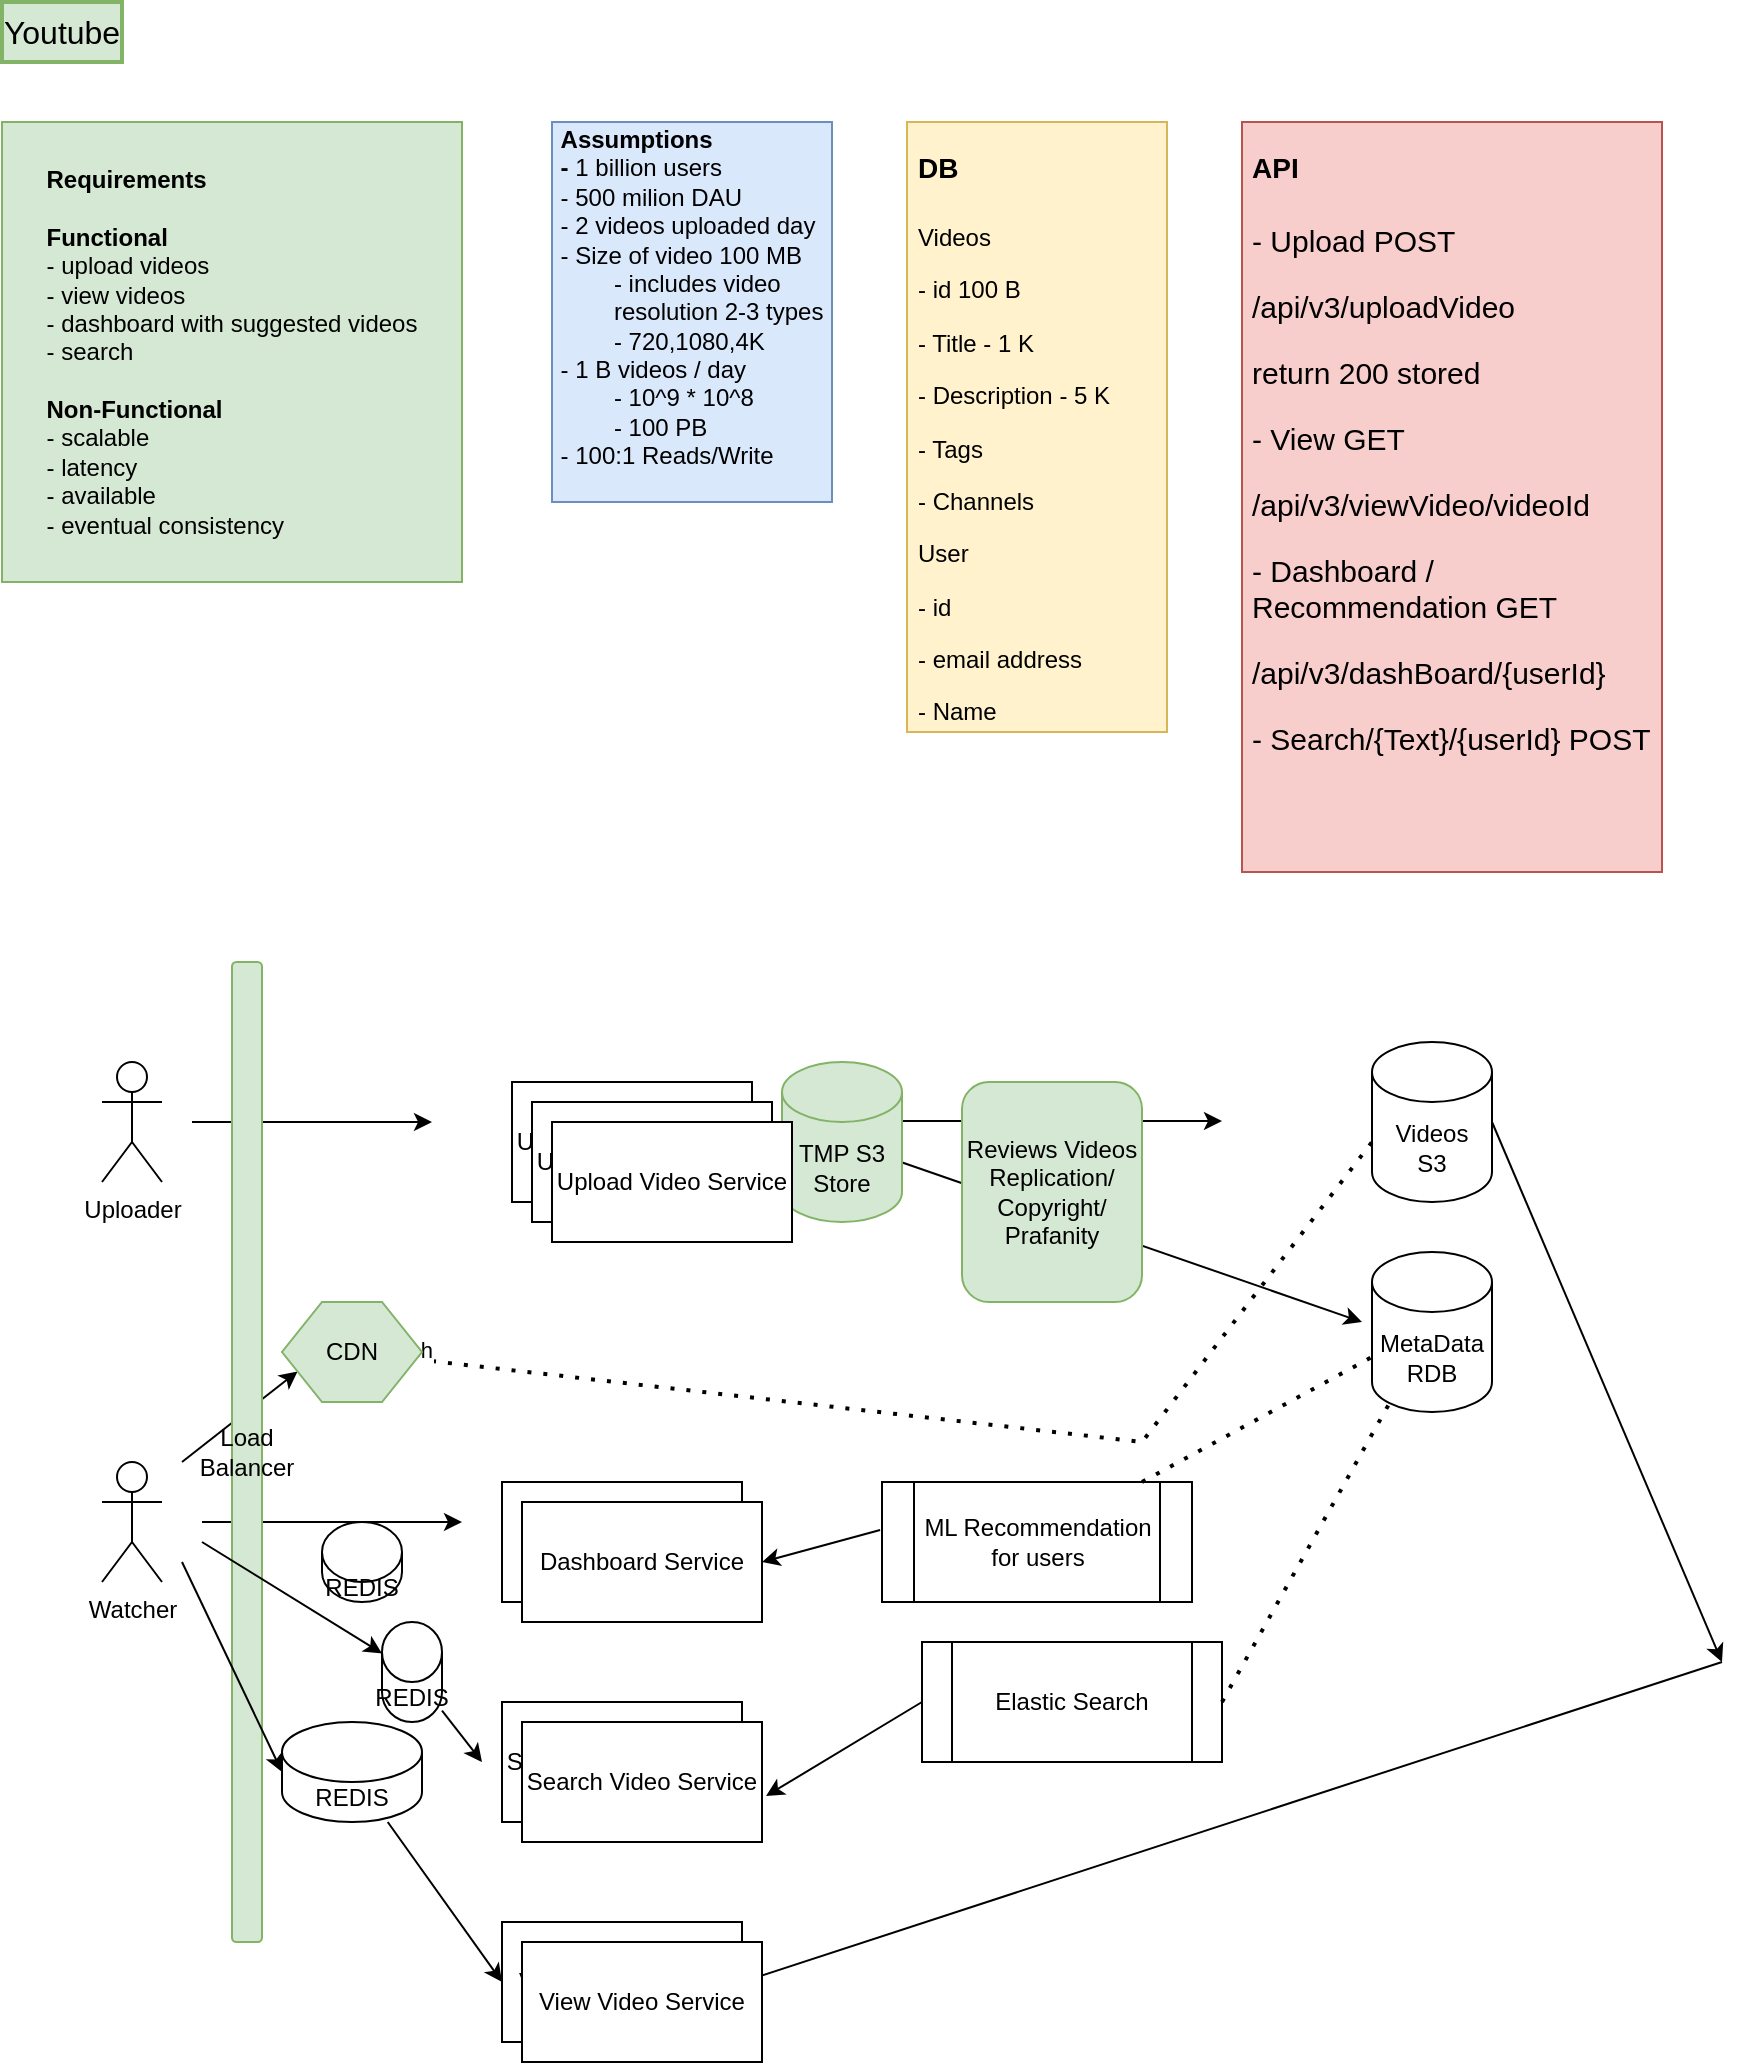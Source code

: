 <mxfile version="22.1.7" type="device">
  <diagram name="Page-1" id="xzqlOVpJwVThh7M5qrFp">
    <mxGraphModel dx="929" dy="560" grid="1" gridSize="10" guides="1" tooltips="1" connect="1" arrows="1" fold="1" page="1" pageScale="1" pageWidth="1100" pageHeight="850" math="0" shadow="0">
      <root>
        <mxCell id="0" />
        <mxCell id="1" parent="0" />
        <mxCell id="m8LD2WPMeGTYm0tgSBh1-1" value="&lt;font style=&quot;font-size: 16px;&quot;&gt;Youtube&lt;/font&gt;" style="text;html=1;strokeColor=#82b366;fillColor=#d5e8d4;align=center;verticalAlign=middle;whiteSpace=wrap;rounded=0;strokeWidth=2;" vertex="1" parent="1">
          <mxGeometry x="60" y="20" width="60" height="30" as="geometry" />
        </mxCell>
        <mxCell id="m8LD2WPMeGTYm0tgSBh1-3" value="&lt;div style=&quot;text-align: left;&quot;&gt;&lt;b&gt;Requirements&lt;/b&gt;&lt;/div&gt;&lt;div style=&quot;text-align: left;&quot;&gt;&lt;b&gt;&lt;br&gt;&lt;/b&gt;&lt;/div&gt;&lt;div style=&quot;text-align: left;&quot;&gt;&lt;b&gt;Functional&lt;/b&gt;&lt;/div&gt;&lt;div style=&quot;text-align: left;&quot;&gt;- upload videos&lt;/div&gt;&lt;div style=&quot;text-align: left;&quot;&gt;- view videos&lt;/div&gt;&lt;div style=&quot;text-align: left;&quot;&gt;- dashboard with suggested videos&lt;/div&gt;&lt;div style=&quot;text-align: left;&quot;&gt;- search&lt;/div&gt;&lt;div style=&quot;text-align: left;&quot;&gt;&lt;br&gt;&lt;/div&gt;&lt;div style=&quot;text-align: left;&quot;&gt;&lt;b&gt;Non-Functional&lt;/b&gt;&lt;/div&gt;&lt;div style=&quot;text-align: left;&quot;&gt;- scalable&lt;/div&gt;&lt;div style=&quot;text-align: left;&quot;&gt;- latency&lt;/div&gt;&lt;div style=&quot;text-align: left;&quot;&gt;- available&lt;/div&gt;&lt;div style=&quot;text-align: left;&quot;&gt;- eventual consistency&lt;/div&gt;" style="text;html=1;strokeColor=#82b366;fillColor=#d5e8d4;align=center;verticalAlign=middle;whiteSpace=wrap;rounded=0;" vertex="1" parent="1">
          <mxGeometry x="60" y="80" width="230" height="230" as="geometry" />
        </mxCell>
        <mxCell id="m8LD2WPMeGTYm0tgSBh1-5" value="&lt;div style=&quot;text-align: left;&quot;&gt;&lt;b&gt;Assumptions&lt;/b&gt;&lt;/div&gt;&lt;div style=&quot;text-align: left;&quot;&gt;&lt;b&gt;- &lt;/b&gt;1 billion users&lt;/div&gt;&lt;div style=&quot;text-align: left;&quot;&gt;- 500 milion DAU&lt;/div&gt;&lt;div style=&quot;text-align: left;&quot;&gt;- 2 videos uploaded day&lt;/div&gt;&lt;div style=&quot;text-align: left;&quot;&gt;- Size of video 100 MB&lt;/div&gt;&lt;div style=&quot;text-align: left;&quot;&gt;&lt;span style=&quot;white-space: pre;&quot;&gt;&#x9;- includes video&amp;nbsp;&lt;/span&gt;&lt;/div&gt;&lt;div style=&quot;text-align: left;&quot;&gt;&lt;span style=&quot;white-space: pre;&quot;&gt;&lt;span style=&quot;white-space: pre;&quot;&gt;&#x9;&lt;/span&gt;resolution 2-3 types&lt;/span&gt;&lt;br&gt;&lt;/div&gt;&lt;div style=&quot;text-align: left;&quot;&gt;&lt;span style=&quot;white-space: pre;&quot;&gt;&lt;span style=&quot;white-space: pre;&quot;&gt;&#x9;- 720,&lt;/span&gt;&lt;/span&gt;&lt;span style=&quot;white-space: pre;&quot;&gt;1080,&lt;/span&gt;&lt;span style=&quot;white-space: pre;&quot;&gt;4K&lt;/span&gt;&lt;/div&gt;&lt;div style=&quot;text-align: left;&quot;&gt;&lt;span style=&quot;white-space: pre;&quot;&gt;- 1 B videos / day&lt;/span&gt;&lt;/div&gt;&lt;div style=&quot;text-align: left;&quot;&gt;&lt;span style=&quot;white-space: pre;&quot;&gt;&lt;span style=&quot;white-space: pre;&quot;&gt;&#x9;- 10^9 * 10^8&lt;/span&gt;&lt;br&gt;&lt;/span&gt;&lt;/div&gt;&lt;div style=&quot;text-align: left;&quot;&gt;&lt;span style=&quot;white-space: pre;&quot;&gt;&lt;span style=&quot;white-space: pre;&quot;&gt;&lt;span style=&quot;white-space: pre;&quot;&gt;&#x9;- 100 PB&lt;/span&gt;&lt;br&gt;&lt;/span&gt;&lt;/span&gt;&lt;/div&gt;&lt;div style=&quot;text-align: left;&quot;&gt;&lt;span style=&quot;white-space: pre;&quot;&gt;&lt;span style=&quot;white-space: pre;&quot;&gt;&lt;span style=&quot;white-space: pre;&quot;&gt;- 100:1 Reads/Write&lt;/span&gt;&lt;/span&gt;&lt;/span&gt;&lt;/div&gt;&lt;div style=&quot;text-align: left;&quot;&gt;&lt;span style=&quot;white-space: pre;&quot;&gt;&lt;span style=&quot;white-space: pre;&quot;&gt;&#x9;&lt;/span&gt;&lt;br&gt;&lt;/span&gt;&lt;/div&gt;" style="text;html=1;strokeColor=#6c8ebf;fillColor=#dae8fc;align=center;verticalAlign=middle;whiteSpace=wrap;rounded=0;" vertex="1" parent="1">
          <mxGeometry x="335" y="80" width="140" height="190" as="geometry" />
        </mxCell>
        <mxCell id="m8LD2WPMeGTYm0tgSBh1-8" value="Uploader" style="shape=umlActor;verticalLabelPosition=bottom;verticalAlign=top;html=1;outlineConnect=0;" vertex="1" parent="1">
          <mxGeometry x="110" y="550" width="30" height="60" as="geometry" />
        </mxCell>
        <mxCell id="m8LD2WPMeGTYm0tgSBh1-9" value="Watcher" style="shape=umlActor;verticalLabelPosition=bottom;verticalAlign=top;html=1;outlineConnect=0;" vertex="1" parent="1">
          <mxGeometry x="110" y="750" width="30" height="60" as="geometry" />
        </mxCell>
        <mxCell id="m8LD2WPMeGTYm0tgSBh1-10" value="Upload Video Service" style="rounded=0;whiteSpace=wrap;html=1;" vertex="1" parent="1">
          <mxGeometry x="315" y="560" width="120" height="60" as="geometry" />
        </mxCell>
        <mxCell id="m8LD2WPMeGTYm0tgSBh1-11" value="Videos&lt;br&gt;S3" style="shape=cylinder3;whiteSpace=wrap;html=1;boundedLbl=1;backgroundOutline=1;size=15;" vertex="1" parent="1">
          <mxGeometry x="745" y="540" width="60" height="80" as="geometry" />
        </mxCell>
        <mxCell id="m8LD2WPMeGTYm0tgSBh1-12" value="MetaData&lt;br&gt;RDB" style="shape=cylinder3;whiteSpace=wrap;html=1;boundedLbl=1;backgroundOutline=1;size=15;" vertex="1" parent="1">
          <mxGeometry x="745" y="645" width="60" height="80" as="geometry" />
        </mxCell>
        <mxCell id="m8LD2WPMeGTYm0tgSBh1-14" value="&lt;h1&gt;&lt;font style=&quot;font-size: 14px;&quot;&gt;DB&lt;/font&gt;&lt;/h1&gt;&lt;p&gt;Videos&lt;/p&gt;&lt;p&gt;- id 100 B&lt;/p&gt;&lt;p&gt;- Title - 1 K&lt;/p&gt;&lt;p&gt;- Description - 5 K&lt;/p&gt;&lt;p&gt;- Tags&amp;nbsp;&lt;/p&gt;&lt;p&gt;- Channels&lt;/p&gt;&lt;p&gt;User&lt;/p&gt;&lt;p&gt;- id&lt;/p&gt;&lt;p&gt;- email address&lt;/p&gt;&lt;p&gt;- Name&lt;/p&gt;&lt;p&gt;&lt;br&gt;&lt;/p&gt;&lt;p&gt;&lt;br&gt;&lt;/p&gt;&lt;p&gt;.&lt;/p&gt;" style="text;html=1;strokeColor=#d6b656;fillColor=#fff2cc;spacing=5;spacingTop=-20;whiteSpace=wrap;overflow=hidden;rounded=0;" vertex="1" parent="1">
          <mxGeometry x="512.5" y="80" width="130" height="305" as="geometry" />
        </mxCell>
        <mxCell id="m8LD2WPMeGTYm0tgSBh1-15" value="" style="endArrow=classic;html=1;rounded=0;" edge="1" parent="1">
          <mxGeometry width="50" height="50" relative="1" as="geometry">
            <mxPoint x="155" y="580" as="sourcePoint" />
            <mxPoint x="275" y="580" as="targetPoint" />
          </mxGeometry>
        </mxCell>
        <mxCell id="m8LD2WPMeGTYm0tgSBh1-16" value="" style="endArrow=classic;html=1;rounded=0;entryX=0;entryY=0.5;entryDx=0;entryDy=0;" edge="1" parent="1">
          <mxGeometry width="50" height="50" relative="1" as="geometry">
            <mxPoint x="500" y="579.5" as="sourcePoint" />
            <mxPoint x="670" y="579.5" as="targetPoint" />
          </mxGeometry>
        </mxCell>
        <mxCell id="m8LD2WPMeGTYm0tgSBh1-17" value="" style="endArrow=classic;html=1;rounded=0;" edge="1" parent="1">
          <mxGeometry width="50" height="50" relative="1" as="geometry">
            <mxPoint x="495" y="595" as="sourcePoint" />
            <mxPoint x="740" y="680" as="targetPoint" />
          </mxGeometry>
        </mxCell>
        <mxCell id="m8LD2WPMeGTYm0tgSBh1-18" value="&lt;h1&gt;&lt;font style=&quot;font-size: 14px;&quot;&gt;API&lt;/font&gt;&lt;/h1&gt;&lt;p style=&quot;font-size: 15px;&quot;&gt;&lt;font style=&quot;font-size: 15px;&quot;&gt;- Upload POST&lt;/font&gt;&lt;/p&gt;&lt;p style=&quot;font-size: 15px;&quot;&gt;&lt;font style=&quot;font-size: 15px;&quot;&gt;/api/v3/uploadVideo&lt;/font&gt;&lt;/p&gt;&lt;p style=&quot;font-size: 15px;&quot;&gt;&lt;font style=&quot;font-size: 15px;&quot;&gt;return 200 stored&lt;/font&gt;&lt;/p&gt;&lt;p style=&quot;font-size: 15px;&quot;&gt;&lt;font style=&quot;font-size: 15px;&quot;&gt;- View GET&lt;/font&gt;&lt;/p&gt;&lt;p style=&quot;font-size: 15px;&quot;&gt;&lt;font style=&quot;font-size: 15px;&quot;&gt;/api/v3/viewVideo/videoId&lt;/font&gt;&lt;/p&gt;&lt;p style=&quot;font-size: 15px;&quot;&gt;&lt;font style=&quot;font-size: 15px;&quot;&gt;- Dashboard / Recommendation GET&lt;/font&gt;&lt;/p&gt;&lt;p style=&quot;font-size: 15px;&quot;&gt;&lt;font style=&quot;font-size: 15px;&quot;&gt;/api/v3/dashBoard/{userId}&lt;/font&gt;&lt;/p&gt;&lt;p style=&quot;font-size: 15px;&quot;&gt;- Search/{Text}/{userId} POST&lt;/p&gt;" style="text;html=1;strokeColor=#b85450;fillColor=#f8cecc;spacing=5;spacingTop=-20;whiteSpace=wrap;overflow=hidden;rounded=0;" vertex="1" parent="1">
          <mxGeometry x="680" y="80" width="210" height="375" as="geometry" />
        </mxCell>
        <mxCell id="m8LD2WPMeGTYm0tgSBh1-21" value="ML Recommendation for users" style="shape=process;whiteSpace=wrap;html=1;backgroundOutline=1;" vertex="1" parent="1">
          <mxGeometry x="500" y="760" width="155" height="60" as="geometry" />
        </mxCell>
        <mxCell id="m8LD2WPMeGTYm0tgSBh1-23" value="Dashboard Service" style="rounded=0;whiteSpace=wrap;html=1;" vertex="1" parent="1">
          <mxGeometry x="310" y="760" width="120" height="60" as="geometry" />
        </mxCell>
        <mxCell id="m8LD2WPMeGTYm0tgSBh1-24" value="View Video Service" style="rounded=0;whiteSpace=wrap;html=1;" vertex="1" parent="1">
          <mxGeometry x="310" y="980" width="120" height="60" as="geometry" />
        </mxCell>
        <mxCell id="m8LD2WPMeGTYm0tgSBh1-25" value="Search Video Service" style="rounded=0;whiteSpace=wrap;html=1;" vertex="1" parent="1">
          <mxGeometry x="310" y="870" width="120" height="60" as="geometry" />
        </mxCell>
        <mxCell id="m8LD2WPMeGTYm0tgSBh1-26" value="Elastic Search" style="shape=process;whiteSpace=wrap;html=1;backgroundOutline=1;" vertex="1" parent="1">
          <mxGeometry x="520" y="840" width="150" height="60" as="geometry" />
        </mxCell>
        <mxCell id="m8LD2WPMeGTYm0tgSBh1-32" value="" style="endArrow=classic;html=1;rounded=0;entryX=0;entryY=0.75;entryDx=0;entryDy=0;" edge="1" parent="1" target="m8LD2WPMeGTYm0tgSBh1-31">
          <mxGeometry width="50" height="50" relative="1" as="geometry">
            <mxPoint x="150" y="750" as="sourcePoint" />
            <mxPoint x="180" y="730" as="targetPoint" />
          </mxGeometry>
        </mxCell>
        <mxCell id="m8LD2WPMeGTYm0tgSBh1-33" value="" style="endArrow=classic;html=1;rounded=0;entryX=0;entryY=0.5;entryDx=0;entryDy=0;" edge="1" parent="1" source="m8LD2WPMeGTYm0tgSBh1-58" target="m8LD2WPMeGTYm0tgSBh1-24">
          <mxGeometry width="50" height="50" relative="1" as="geometry">
            <mxPoint x="150" y="800" as="sourcePoint" />
            <mxPoint x="190" y="900" as="targetPoint" />
          </mxGeometry>
        </mxCell>
        <mxCell id="m8LD2WPMeGTYm0tgSBh1-38" value="" style="endArrow=classic;html=1;rounded=0;exitX=1;exitY=0.5;exitDx=0;exitDy=0;exitPerimeter=0;" edge="1" parent="1" source="m8LD2WPMeGTYm0tgSBh1-11">
          <mxGeometry width="50" height="50" relative="1" as="geometry">
            <mxPoint x="700" y="880" as="sourcePoint" />
            <mxPoint x="920" y="850" as="targetPoint" />
          </mxGeometry>
        </mxCell>
        <mxCell id="m8LD2WPMeGTYm0tgSBh1-39" value="" style="endArrow=classic;html=1;rounded=0;entryX=1;entryY=0.5;entryDx=0;entryDy=0;" edge="1" parent="1" target="m8LD2WPMeGTYm0tgSBh1-24">
          <mxGeometry width="50" height="50" relative="1" as="geometry">
            <mxPoint x="920" y="850" as="sourcePoint" />
            <mxPoint x="530" y="840" as="targetPoint" />
          </mxGeometry>
        </mxCell>
        <mxCell id="m8LD2WPMeGTYm0tgSBh1-40" value="" style="endArrow=none;dashed=1;html=1;dashPattern=1 3;strokeWidth=2;rounded=0;entryX=0;entryY=0;entryDx=0;entryDy=52.5;entryPerimeter=0;" edge="1" parent="1" target="m8LD2WPMeGTYm0tgSBh1-12">
          <mxGeometry width="50" height="50" relative="1" as="geometry">
            <mxPoint x="630" y="760" as="sourcePoint" />
            <mxPoint x="530" y="790" as="targetPoint" />
          </mxGeometry>
        </mxCell>
        <mxCell id="m8LD2WPMeGTYm0tgSBh1-41" value="" style="endArrow=none;dashed=1;html=1;dashPattern=1 3;strokeWidth=2;rounded=0;" edge="1" parent="1" source="m8LD2WPMeGTYm0tgSBh1-31">
          <mxGeometry width="50" height="50" relative="1" as="geometry">
            <mxPoint x="250" y="690" as="sourcePoint" />
            <mxPoint x="745" y="590" as="targetPoint" />
            <Array as="points">
              <mxPoint x="630" y="740" />
            </Array>
          </mxGeometry>
        </mxCell>
        <mxCell id="m8LD2WPMeGTYm0tgSBh1-44" value="" style="endArrow=none;dashed=1;html=1;dashPattern=1 3;strokeWidth=2;rounded=0;entryX=0.145;entryY=1;entryDx=0;entryDy=-4.35;entryPerimeter=0;exitX=1;exitY=0.5;exitDx=0;exitDy=0;" edge="1" parent="1" source="m8LD2WPMeGTYm0tgSBh1-26" target="m8LD2WPMeGTYm0tgSBh1-12">
          <mxGeometry width="50" height="50" relative="1" as="geometry">
            <mxPoint x="480" y="840" as="sourcePoint" />
            <mxPoint x="530" y="790" as="targetPoint" />
          </mxGeometry>
        </mxCell>
        <mxCell id="m8LD2WPMeGTYm0tgSBh1-45" value="" style="endArrow=classic;html=1;rounded=0;" edge="1" parent="1">
          <mxGeometry width="50" height="50" relative="1" as="geometry">
            <mxPoint x="160" y="780" as="sourcePoint" />
            <mxPoint x="290" y="780" as="targetPoint" />
          </mxGeometry>
        </mxCell>
        <mxCell id="m8LD2WPMeGTYm0tgSBh1-46" value="" style="endArrow=classic;html=1;rounded=0;" edge="1" parent="1" source="m8LD2WPMeGTYm0tgSBh1-57">
          <mxGeometry width="50" height="50" relative="1" as="geometry">
            <mxPoint x="160" y="790" as="sourcePoint" />
            <mxPoint x="300" y="900" as="targetPoint" />
          </mxGeometry>
        </mxCell>
        <mxCell id="m8LD2WPMeGTYm0tgSBh1-47" value="" style="endArrow=none;dashed=1;html=1;dashPattern=1 3;strokeWidth=2;rounded=0;" edge="1" parent="1" target="m8LD2WPMeGTYm0tgSBh1-31">
          <mxGeometry width="50" height="50" relative="1" as="geometry">
            <mxPoint x="250" y="690" as="sourcePoint" />
            <mxPoint x="745" y="590" as="targetPoint" />
            <Array as="points" />
          </mxGeometry>
        </mxCell>
        <mxCell id="m8LD2WPMeGTYm0tgSBh1-48" value="Video Push" style="edgeLabel;html=1;align=center;verticalAlign=middle;resizable=0;points=[];" vertex="1" connectable="0" parent="m8LD2WPMeGTYm0tgSBh1-47">
          <mxGeometry x="-0.403" y="2" relative="1" as="geometry">
            <mxPoint as="offset" />
          </mxGeometry>
        </mxCell>
        <mxCell id="m8LD2WPMeGTYm0tgSBh1-31" value="CDN" style="shape=hexagon;perimeter=hexagonPerimeter2;whiteSpace=wrap;html=1;fixedSize=1;fillColor=#d5e8d4;strokeColor=#82b366;" vertex="1" parent="1">
          <mxGeometry x="200" y="670" width="70" height="50" as="geometry" />
        </mxCell>
        <mxCell id="m8LD2WPMeGTYm0tgSBh1-49" value="Load Balancer" style="rounded=1;whiteSpace=wrap;html=1;fillColor=#d5e8d4;strokeColor=#82b366;" vertex="1" parent="1">
          <mxGeometry x="175" y="500" width="15" height="490" as="geometry" />
        </mxCell>
        <mxCell id="m8LD2WPMeGTYm0tgSBh1-50" value="Reviews Videos&lt;br&gt;Replication/&lt;br&gt;Copyright/&lt;br&gt;Prafanity" style="rounded=1;whiteSpace=wrap;html=1;fillColor=#d5e8d4;strokeColor=#82b366;" vertex="1" parent="1">
          <mxGeometry x="540" y="560" width="90" height="110" as="geometry" />
        </mxCell>
        <mxCell id="m8LD2WPMeGTYm0tgSBh1-51" value="TMP S3&lt;br&gt;Store" style="shape=cylinder3;whiteSpace=wrap;html=1;boundedLbl=1;backgroundOutline=1;size=15;fillColor=#d5e8d4;strokeColor=#82b366;" vertex="1" parent="1">
          <mxGeometry x="450" y="550" width="60" height="80" as="geometry" />
        </mxCell>
        <mxCell id="m8LD2WPMeGTYm0tgSBh1-52" value="" style="endArrow=classic;html=1;rounded=0;exitX=1;exitY=0.5;exitDx=0;exitDy=0;entryX=0;entryY=0.5;entryDx=0;entryDy=0;entryPerimeter=0;" edge="1" parent="1" source="m8LD2WPMeGTYm0tgSBh1-10" target="m8LD2WPMeGTYm0tgSBh1-51">
          <mxGeometry width="50" height="50" relative="1" as="geometry">
            <mxPoint x="480" y="840" as="sourcePoint" />
            <mxPoint x="530" y="790" as="targetPoint" />
          </mxGeometry>
        </mxCell>
        <mxCell id="m8LD2WPMeGTYm0tgSBh1-53" value="" style="endArrow=classic;html=1;rounded=0;exitX=-0.006;exitY=0.4;exitDx=0;exitDy=0;exitPerimeter=0;entryX=1;entryY=0.5;entryDx=0;entryDy=0;" edge="1" parent="1" source="m8LD2WPMeGTYm0tgSBh1-21" target="m8LD2WPMeGTYm0tgSBh1-61">
          <mxGeometry width="50" height="50" relative="1" as="geometry">
            <mxPoint x="470" y="810" as="sourcePoint" />
            <mxPoint x="450" y="780" as="targetPoint" />
          </mxGeometry>
        </mxCell>
        <mxCell id="m8LD2WPMeGTYm0tgSBh1-54" value="" style="endArrow=classic;html=1;rounded=0;exitX=0;exitY=0.5;exitDx=0;exitDy=0;entryX=1.017;entryY=0.617;entryDx=0;entryDy=0;entryPerimeter=0;" edge="1" parent="1" source="m8LD2WPMeGTYm0tgSBh1-26" target="m8LD2WPMeGTYm0tgSBh1-66">
          <mxGeometry width="50" height="50" relative="1" as="geometry">
            <mxPoint x="470" y="810" as="sourcePoint" />
            <mxPoint x="472.04" y="947.02" as="targetPoint" />
          </mxGeometry>
        </mxCell>
        <mxCell id="m8LD2WPMeGTYm0tgSBh1-55" value="REDIS" style="shape=cylinder3;whiteSpace=wrap;html=1;boundedLbl=1;backgroundOutline=1;size=15;" vertex="1" parent="1">
          <mxGeometry x="220" y="780" width="40" height="40" as="geometry" />
        </mxCell>
        <mxCell id="m8LD2WPMeGTYm0tgSBh1-59" value="" style="endArrow=classic;html=1;rounded=0;entryX=0;entryY=0.5;entryDx=0;entryDy=0;" edge="1" parent="1" target="m8LD2WPMeGTYm0tgSBh1-58">
          <mxGeometry width="50" height="50" relative="1" as="geometry">
            <mxPoint x="150" y="800" as="sourcePoint" />
            <mxPoint x="310" y="1010" as="targetPoint" />
          </mxGeometry>
        </mxCell>
        <mxCell id="m8LD2WPMeGTYm0tgSBh1-58" value="REDIS" style="shape=cylinder3;whiteSpace=wrap;html=1;boundedLbl=1;backgroundOutline=1;size=15;" vertex="1" parent="1">
          <mxGeometry x="200" y="880" width="70" height="50" as="geometry" />
        </mxCell>
        <mxCell id="m8LD2WPMeGTYm0tgSBh1-60" value="" style="endArrow=classic;html=1;rounded=0;" edge="1" parent="1" target="m8LD2WPMeGTYm0tgSBh1-57">
          <mxGeometry width="50" height="50" relative="1" as="geometry">
            <mxPoint x="160" y="790" as="sourcePoint" />
            <mxPoint x="300" y="900" as="targetPoint" />
          </mxGeometry>
        </mxCell>
        <mxCell id="m8LD2WPMeGTYm0tgSBh1-57" value="REDIS" style="shape=cylinder3;whiteSpace=wrap;html=1;boundedLbl=1;backgroundOutline=1;size=15;" vertex="1" parent="1">
          <mxGeometry x="250" y="830" width="30" height="50" as="geometry" />
        </mxCell>
        <mxCell id="m8LD2WPMeGTYm0tgSBh1-61" value="Dashboard Service" style="rounded=0;whiteSpace=wrap;html=1;" vertex="1" parent="1">
          <mxGeometry x="320" y="770" width="120" height="60" as="geometry" />
        </mxCell>
        <mxCell id="m8LD2WPMeGTYm0tgSBh1-64" value="Upload Video Service" style="rounded=0;whiteSpace=wrap;html=1;" vertex="1" parent="1">
          <mxGeometry x="325" y="570" width="120" height="60" as="geometry" />
        </mxCell>
        <mxCell id="m8LD2WPMeGTYm0tgSBh1-65" value="Upload Video Service" style="rounded=0;whiteSpace=wrap;html=1;" vertex="1" parent="1">
          <mxGeometry x="335" y="580" width="120" height="60" as="geometry" />
        </mxCell>
        <mxCell id="m8LD2WPMeGTYm0tgSBh1-66" value="Search Video Service" style="rounded=0;whiteSpace=wrap;html=1;" vertex="1" parent="1">
          <mxGeometry x="320" y="880" width="120" height="60" as="geometry" />
        </mxCell>
        <mxCell id="m8LD2WPMeGTYm0tgSBh1-70" value="View Video Service" style="rounded=0;whiteSpace=wrap;html=1;" vertex="1" parent="1">
          <mxGeometry x="320" y="990" width="120" height="60" as="geometry" />
        </mxCell>
      </root>
    </mxGraphModel>
  </diagram>
</mxfile>
